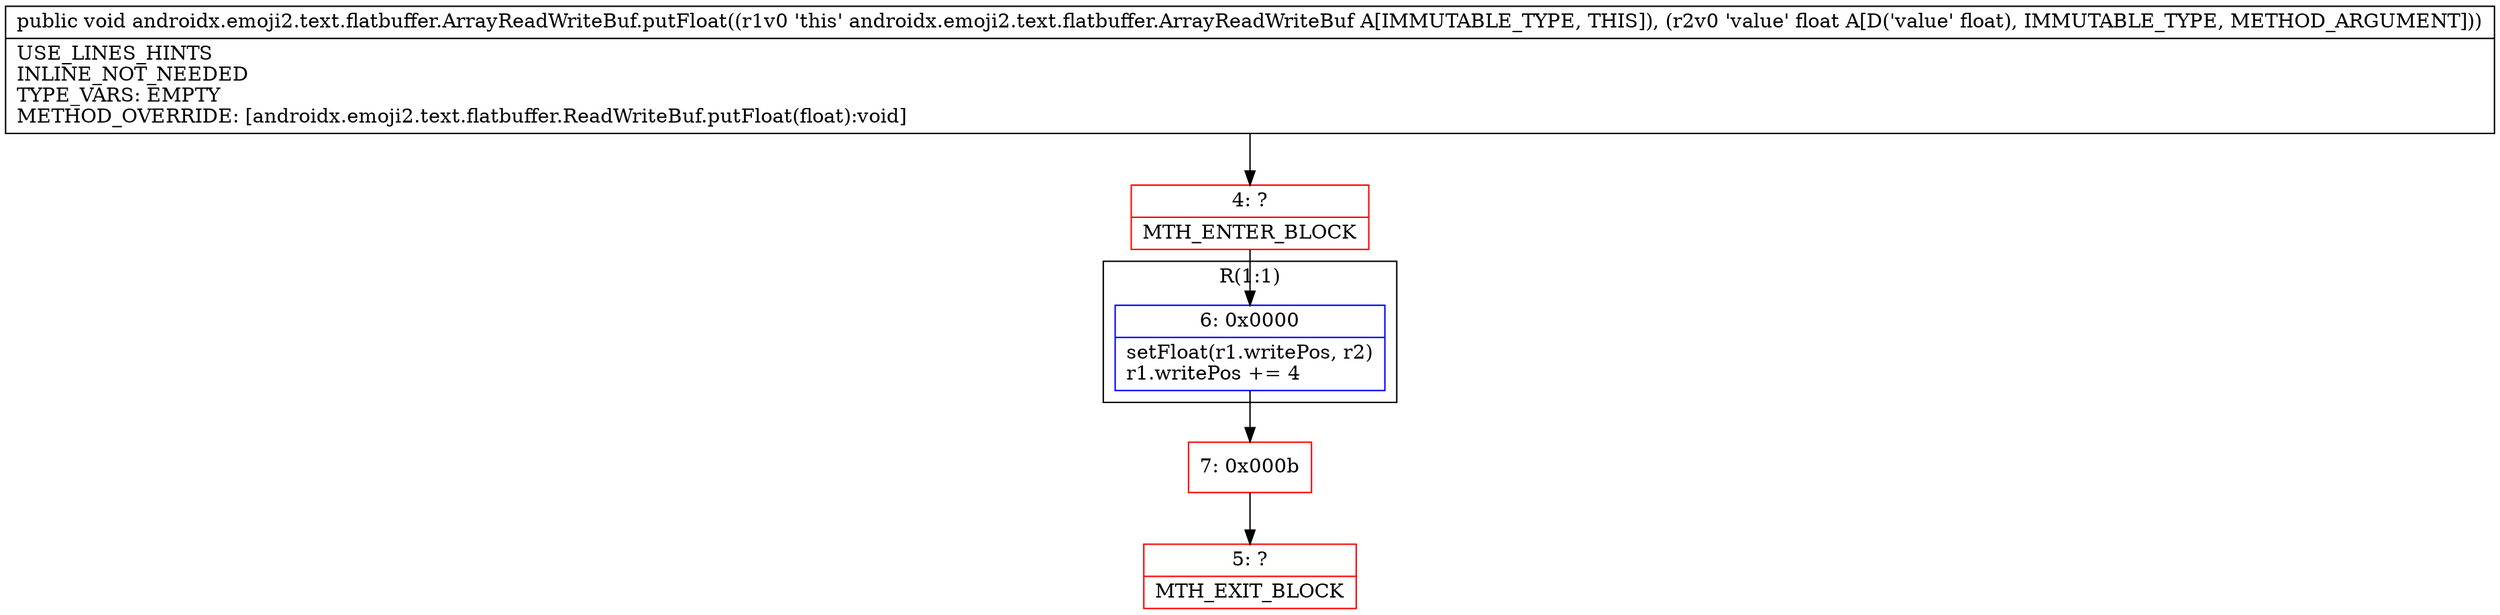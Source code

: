 digraph "CFG forandroidx.emoji2.text.flatbuffer.ArrayReadWriteBuf.putFloat(F)V" {
subgraph cluster_Region_1904813325 {
label = "R(1:1)";
node [shape=record,color=blue];
Node_6 [shape=record,label="{6\:\ 0x0000|setFloat(r1.writePos, r2)\lr1.writePos += 4\l}"];
}
Node_4 [shape=record,color=red,label="{4\:\ ?|MTH_ENTER_BLOCK\l}"];
Node_7 [shape=record,color=red,label="{7\:\ 0x000b}"];
Node_5 [shape=record,color=red,label="{5\:\ ?|MTH_EXIT_BLOCK\l}"];
MethodNode[shape=record,label="{public void androidx.emoji2.text.flatbuffer.ArrayReadWriteBuf.putFloat((r1v0 'this' androidx.emoji2.text.flatbuffer.ArrayReadWriteBuf A[IMMUTABLE_TYPE, THIS]), (r2v0 'value' float A[D('value' float), IMMUTABLE_TYPE, METHOD_ARGUMENT]))  | USE_LINES_HINTS\lINLINE_NOT_NEEDED\lTYPE_VARS: EMPTY\lMETHOD_OVERRIDE: [androidx.emoji2.text.flatbuffer.ReadWriteBuf.putFloat(float):void]\l}"];
MethodNode -> Node_4;Node_6 -> Node_7;
Node_4 -> Node_6;
Node_7 -> Node_5;
}

